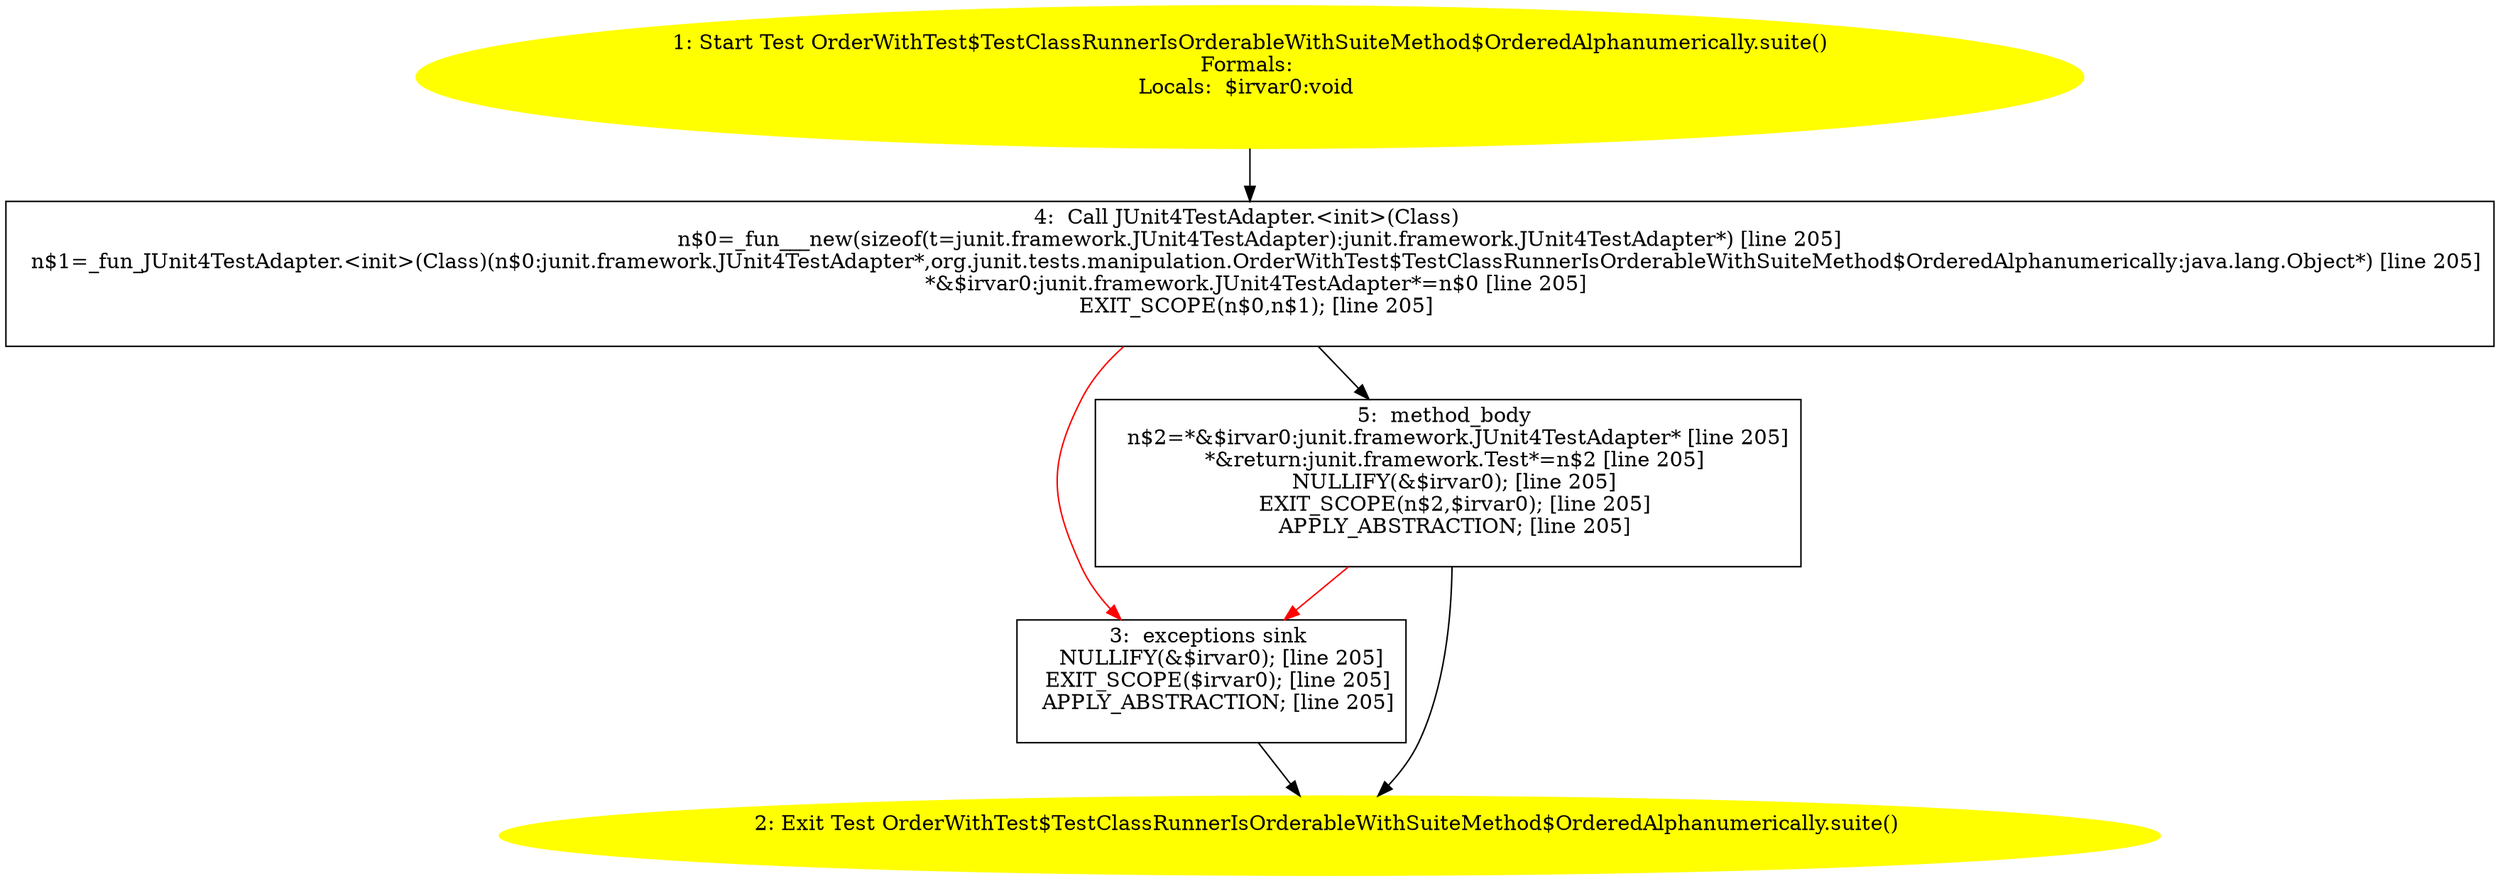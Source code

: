 /* @generated */
digraph cfg {
"org.junit.tests.manipulation.OrderWithTest$TestClassRunnerIsOrderableWithSuiteMethod$OrderedAlphanum.c8409b8461865e1a124b803486606a32_1" [label="1: Start Test OrderWithTest$TestClassRunnerIsOrderableWithSuiteMethod$OrderedAlphanumerically.suite()\nFormals: \nLocals:  $irvar0:void \n  " color=yellow style=filled]
	

	 "org.junit.tests.manipulation.OrderWithTest$TestClassRunnerIsOrderableWithSuiteMethod$OrderedAlphanum.c8409b8461865e1a124b803486606a32_1" -> "org.junit.tests.manipulation.OrderWithTest$TestClassRunnerIsOrderableWithSuiteMethod$OrderedAlphanum.c8409b8461865e1a124b803486606a32_4" ;
"org.junit.tests.manipulation.OrderWithTest$TestClassRunnerIsOrderableWithSuiteMethod$OrderedAlphanum.c8409b8461865e1a124b803486606a32_2" [label="2: Exit Test OrderWithTest$TestClassRunnerIsOrderableWithSuiteMethod$OrderedAlphanumerically.suite() \n  " color=yellow style=filled]
	

"org.junit.tests.manipulation.OrderWithTest$TestClassRunnerIsOrderableWithSuiteMethod$OrderedAlphanum.c8409b8461865e1a124b803486606a32_3" [label="3:  exceptions sink \n   NULLIFY(&$irvar0); [line 205]\n  EXIT_SCOPE($irvar0); [line 205]\n  APPLY_ABSTRACTION; [line 205]\n " shape="box"]
	

	 "org.junit.tests.manipulation.OrderWithTest$TestClassRunnerIsOrderableWithSuiteMethod$OrderedAlphanum.c8409b8461865e1a124b803486606a32_3" -> "org.junit.tests.manipulation.OrderWithTest$TestClassRunnerIsOrderableWithSuiteMethod$OrderedAlphanum.c8409b8461865e1a124b803486606a32_2" ;
"org.junit.tests.manipulation.OrderWithTest$TestClassRunnerIsOrderableWithSuiteMethod$OrderedAlphanum.c8409b8461865e1a124b803486606a32_4" [label="4:  Call JUnit4TestAdapter.<init>(Class) \n   n$0=_fun___new(sizeof(t=junit.framework.JUnit4TestAdapter):junit.framework.JUnit4TestAdapter*) [line 205]\n  n$1=_fun_JUnit4TestAdapter.<init>(Class)(n$0:junit.framework.JUnit4TestAdapter*,org.junit.tests.manipulation.OrderWithTest$TestClassRunnerIsOrderableWithSuiteMethod$OrderedAlphanumerically:java.lang.Object*) [line 205]\n  *&$irvar0:junit.framework.JUnit4TestAdapter*=n$0 [line 205]\n  EXIT_SCOPE(n$0,n$1); [line 205]\n " shape="box"]
	

	 "org.junit.tests.manipulation.OrderWithTest$TestClassRunnerIsOrderableWithSuiteMethod$OrderedAlphanum.c8409b8461865e1a124b803486606a32_4" -> "org.junit.tests.manipulation.OrderWithTest$TestClassRunnerIsOrderableWithSuiteMethod$OrderedAlphanum.c8409b8461865e1a124b803486606a32_5" ;
	 "org.junit.tests.manipulation.OrderWithTest$TestClassRunnerIsOrderableWithSuiteMethod$OrderedAlphanum.c8409b8461865e1a124b803486606a32_4" -> "org.junit.tests.manipulation.OrderWithTest$TestClassRunnerIsOrderableWithSuiteMethod$OrderedAlphanum.c8409b8461865e1a124b803486606a32_3" [color="red" ];
"org.junit.tests.manipulation.OrderWithTest$TestClassRunnerIsOrderableWithSuiteMethod$OrderedAlphanum.c8409b8461865e1a124b803486606a32_5" [label="5:  method_body \n   n$2=*&$irvar0:junit.framework.JUnit4TestAdapter* [line 205]\n  *&return:junit.framework.Test*=n$2 [line 205]\n  NULLIFY(&$irvar0); [line 205]\n  EXIT_SCOPE(n$2,$irvar0); [line 205]\n  APPLY_ABSTRACTION; [line 205]\n " shape="box"]
	

	 "org.junit.tests.manipulation.OrderWithTest$TestClassRunnerIsOrderableWithSuiteMethod$OrderedAlphanum.c8409b8461865e1a124b803486606a32_5" -> "org.junit.tests.manipulation.OrderWithTest$TestClassRunnerIsOrderableWithSuiteMethod$OrderedAlphanum.c8409b8461865e1a124b803486606a32_2" ;
	 "org.junit.tests.manipulation.OrderWithTest$TestClassRunnerIsOrderableWithSuiteMethod$OrderedAlphanum.c8409b8461865e1a124b803486606a32_5" -> "org.junit.tests.manipulation.OrderWithTest$TestClassRunnerIsOrderableWithSuiteMethod$OrderedAlphanum.c8409b8461865e1a124b803486606a32_3" [color="red" ];
}
